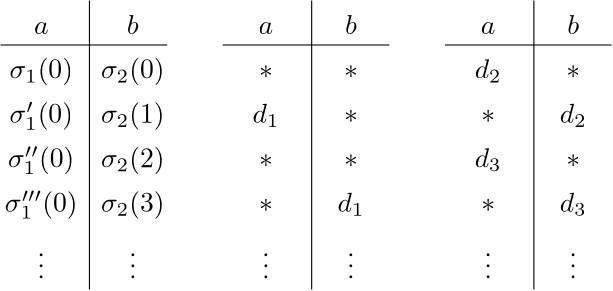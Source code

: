 <?xml version="1.0"?>
<!DOCTYPE ipe SYSTEM "ipe.dtd">
<ipe version="70206" creator="Ipe 7.2.7">
<info created="D:20180220120625" modified="D:20180220131934"/>
<ipestyle name="basic">
<symbol name="arrow/arc(spx)">
<path stroke="sym-stroke" fill="sym-stroke" pen="sym-pen">
0 0 m
-1 0.333 l
-1 -0.333 l
h
</path>
</symbol>
<symbol name="arrow/farc(spx)">
<path stroke="sym-stroke" fill="white" pen="sym-pen">
0 0 m
-1 0.333 l
-1 -0.333 l
h
</path>
</symbol>
<symbol name="arrow/ptarc(spx)">
<path stroke="sym-stroke" fill="sym-stroke" pen="sym-pen">
0 0 m
-1 0.333 l
-0.8 0 l
-1 -0.333 l
h
</path>
</symbol>
<symbol name="arrow/fptarc(spx)">
<path stroke="sym-stroke" fill="white" pen="sym-pen">
0 0 m
-1 0.333 l
-0.8 0 l
-1 -0.333 l
h
</path>
</symbol>
<symbol name="mark/circle(sx)" transformations="translations">
<path fill="sym-stroke">
0.6 0 0 0.6 0 0 e
0.4 0 0 0.4 0 0 e
</path>
</symbol>
<symbol name="mark/disk(sx)" transformations="translations">
<path fill="sym-stroke">
0.6 0 0 0.6 0 0 e
</path>
</symbol>
<symbol name="mark/fdisk(sfx)" transformations="translations">
<group>
<path fill="sym-fill">
0.5 0 0 0.5 0 0 e
</path>
<path fill="sym-stroke" fillrule="eofill">
0.6 0 0 0.6 0 0 e
0.4 0 0 0.4 0 0 e
</path>
</group>
</symbol>
<symbol name="mark/box(sx)" transformations="translations">
<path fill="sym-stroke" fillrule="eofill">
-0.6 -0.6 m
0.6 -0.6 l
0.6 0.6 l
-0.6 0.6 l
h
-0.4 -0.4 m
0.4 -0.4 l
0.4 0.4 l
-0.4 0.4 l
h
</path>
</symbol>
<symbol name="mark/square(sx)" transformations="translations">
<path fill="sym-stroke">
-0.6 -0.6 m
0.6 -0.6 l
0.6 0.6 l
-0.6 0.6 l
h
</path>
</symbol>
<symbol name="mark/fsquare(sfx)" transformations="translations">
<group>
<path fill="sym-fill">
-0.5 -0.5 m
0.5 -0.5 l
0.5 0.5 l
-0.5 0.5 l
h
</path>
<path fill="sym-stroke" fillrule="eofill">
-0.6 -0.6 m
0.6 -0.6 l
0.6 0.6 l
-0.6 0.6 l
h
-0.4 -0.4 m
0.4 -0.4 l
0.4 0.4 l
-0.4 0.4 l
h
</path>
</group>
</symbol>
<symbol name="mark/cross(sx)" transformations="translations">
<group>
<path fill="sym-stroke">
-0.43 -0.57 m
0.57 0.43 l
0.43 0.57 l
-0.57 -0.43 l
h
</path>
<path fill="sym-stroke">
-0.43 0.57 m
0.57 -0.43 l
0.43 -0.57 l
-0.57 0.43 l
h
</path>
</group>
</symbol>
<symbol name="arrow/fnormal(spx)">
<path stroke="sym-stroke" fill="white" pen="sym-pen">
0 0 m
-1 0.333 l
-1 -0.333 l
h
</path>
</symbol>
<symbol name="arrow/pointed(spx)">
<path stroke="sym-stroke" fill="sym-stroke" pen="sym-pen">
0 0 m
-1 0.333 l
-0.8 0 l
-1 -0.333 l
h
</path>
</symbol>
<symbol name="arrow/fpointed(spx)">
<path stroke="sym-stroke" fill="white" pen="sym-pen">
0 0 m
-1 0.333 l
-0.8 0 l
-1 -0.333 l
h
</path>
</symbol>
<symbol name="arrow/linear(spx)">
<path stroke="sym-stroke" pen="sym-pen">
-1 0.333 m
0 0 l
-1 -0.333 l
</path>
</symbol>
<symbol name="arrow/fdouble(spx)">
<path stroke="sym-stroke" fill="white" pen="sym-pen">
0 0 m
-1 0.333 l
-1 -0.333 l
h
-1 0 m
-2 0.333 l
-2 -0.333 l
h
</path>
</symbol>
<symbol name="arrow/double(spx)">
<path stroke="sym-stroke" fill="sym-stroke" pen="sym-pen">
0 0 m
-1 0.333 l
-1 -0.333 l
h
-1 0 m
-2 0.333 l
-2 -0.333 l
h
</path>
</symbol>
<pen name="heavier" value="0.8"/>
<pen name="fat" value="1.2"/>
<pen name="ultrafat" value="2"/>
<symbolsize name="large" value="5"/>
<symbolsize name="small" value="2"/>
<symbolsize name="tiny" value="1.1"/>
<arrowsize name="large" value="10"/>
<arrowsize name="small" value="5"/>
<arrowsize name="tiny" value="3"/>
<color name="red" value="1 0 0"/>
<color name="green" value="0 1 0"/>
<color name="blue" value="0 0 1"/>
<color name="yellow" value="1 1 0"/>
<color name="orange" value="1 0.647 0"/>
<color name="gold" value="1 0.843 0"/>
<color name="purple" value="0.627 0.125 0.941"/>
<color name="gray" value="0.745"/>
<color name="brown" value="0.647 0.165 0.165"/>
<color name="navy" value="0 0 0.502"/>
<color name="pink" value="1 0.753 0.796"/>
<color name="seagreen" value="0.18 0.545 0.341"/>
<color name="turquoise" value="0.251 0.878 0.816"/>
<color name="violet" value="0.933 0.51 0.933"/>
<color name="darkblue" value="0 0 0.545"/>
<color name="darkcyan" value="0 0.545 0.545"/>
<color name="darkgray" value="0.663"/>
<color name="darkgreen" value="0 0.392 0"/>
<color name="darkmagenta" value="0.545 0 0.545"/>
<color name="darkorange" value="1 0.549 0"/>
<color name="darkred" value="0.545 0 0"/>
<color name="lightblue" value="0.678 0.847 0.902"/>
<color name="lightcyan" value="0.878 1 1"/>
<color name="lightgray" value="0.827"/>
<color name="lightgreen" value="0.565 0.933 0.565"/>
<color name="lightyellow" value="1 1 0.878"/>
<dashstyle name="dashed" value="[4] 0"/>
<dashstyle name="dotted" value="[1 3] 0"/>
<dashstyle name="dash dotted" value="[4 2 1 2] 0"/>
<dashstyle name="dash dot dotted" value="[4 2 1 2 1 2] 0"/>
<textsize name="large" value="\large"/>
<textsize name="Large" value="\Large"/>
<textsize name="LARGE" value="\LARGE"/>
<textsize name="huge" value="\huge"/>
<textsize name="Huge" value="\Huge"/>
<textsize name="small" value="\small"/>
<textsize name="footnote" value="\footnotesize"/>
<textsize name="tiny" value="\tiny"/>
<textstyle name="center" begin="\begin{center}" end="\end{center}"/>
<textstyle name="itemize" begin="\begin{itemize}" end="\end{itemize}"/>
<textstyle name="item" begin="\begin{itemize}\item{}" end="\end{itemize}"/>
<gridsize name="4 pts" value="4"/>
<gridsize name="8 pts (~3 mm)" value="8"/>
<gridsize name="16 pts (~6 mm)" value="16"/>
<gridsize name="32 pts (~12 mm)" value="32"/>
<gridsize name="10 pts (~3.5 mm)" value="10"/>
<gridsize name="20 pts (~7 mm)" value="20"/>
<gridsize name="14 pts (~5 mm)" value="14"/>
<gridsize name="28 pts (~10 mm)" value="28"/>
<gridsize name="56 pts (~20 mm)" value="56"/>
<anglesize name="90 deg" value="90"/>
<anglesize name="60 deg" value="60"/>
<anglesize name="45 deg" value="45"/>
<anglesize name="30 deg" value="30"/>
<anglesize name="22.5 deg" value="22.5"/>
<opacity name="10%" value="0.1"/>
<opacity name="30%" value="0.3"/>
<opacity name="50%" value="0.5"/>
<opacity name="75%" value="0.75"/>
<tiling name="falling" angle="-60" step="4" width="1"/>
<tiling name="rising" angle="30" step="4" width="1"/>
</ipestyle>
<page>
<layer name="alpha"/>
<view layers="alpha" active="alpha"/>
<text layer="alpha" matrix="1 0 0 1 4 12" transformations="translations" pos="128 736" stroke="black" type="label" width="5.266" height="4.289" depth="0" valign="baseline" style="math">a</text>
<text matrix="1 0 0 1 5.45571 12" transformations="translations" pos="160 736" stroke="black" type="label" width="4.276" height="6.918" depth="0" valign="baseline" style="math">b</text>
<text matrix="1 0 0 1 -4.813 28" transformations="translations" pos="128 704" stroke="black" type="label" width="22.892" height="7.473" depth="2.49" valign="baseline" style="math">\sigma_1(0)</text>
<text matrix="1 0 0 1 -4.813 44" transformations="translations" pos="128 672" stroke="black" type="label" width="22.892" height="7.49" depth="2.49" valign="baseline" style="math">\sigma_1&apos;(0)</text>
<text matrix="1 0 0 1 -5.303 60" transformations="translations" pos="128 640" stroke="black" type="label" width="23.872" height="7.49" depth="2.49" valign="baseline" style="math">\sigma_1&apos;&apos;(0)</text>
<text matrix="1 0 0 1 -3.85229 28" transformations="translations" pos="160 704" stroke="black" type="label" width="22.892" height="7.473" depth="2.49" valign="baseline" style="math">\sigma_2(0)</text>
<text matrix="1 0 0 1 -3.85229 44" transformations="translations" pos="160 672" stroke="black" type="label" width="22.892" height="7.473" depth="2.49" valign="baseline" style="math">\sigma_2(1)</text>
<text matrix="1 0 0 1 -3.85229 60" transformations="translations" pos="160 640" stroke="black" type="label" width="22.892" height="7.473" depth="2.49" valign="baseline" style="math">\sigma_2(2)</text>
<text matrix="1 0 0 1 5.2495 52" transformations="translations" pos="128 608" stroke="black" type="label" width="2.767" height="14.999" depth="0" valign="baseline" style="math">\vdots</text>
<text matrix="1 0 0 1 6.21021 52" transformations="translations" pos="160 608" stroke="black" type="label" width="2.767" height="14.999" depth="0" valign="baseline" style="math">\vdots</text>
<path stroke="black">
120 744 m
180 744 l
</path>
<path stroke="black">
152 760 m
152 656 l
</path>
<text matrix="1 0 0 1 84.8926 12" transformations="translations" pos="128 736" stroke="black" type="label" width="5.266" height="4.289" depth="0" valign="baseline" style="math">a</text>
<text matrix="1 0 0 1 84 12" transformations="translations" pos="160 736" stroke="black" type="label" width="4.276" height="6.918" depth="0" valign="baseline" style="math">b</text>
<text matrix="1 0 0 1 85.0351 28" transformations="translations" pos="128 704" stroke="black" type="label" width="4.981" height="4.635" depth="0" valign="baseline" style="math">*</text>
<text matrix="1 0 0 1 82.6981 44" transformations="translations" pos="128 672" stroke="black" type="label" width="9.655" height="6.923" depth="1.49" valign="baseline" style="math">d_1</text>
<text matrix="1 0 0 1 85.0351 60" transformations="translations" pos="128 640" stroke="black" type="label" width="4.981" height="4.635" depth="0" valign="baseline" style="math">*</text>
<text matrix="1 0 0 1 83.6475 28" transformations="translations" pos="160 704" stroke="black" type="label" width="4.981" height="4.635" depth="0" valign="baseline" style="math">*</text>
<text matrix="1 0 0 1 83.6475 44" transformations="translations" pos="160 672" stroke="black" type="label" width="4.981" height="4.635" depth="0" valign="baseline" style="math">*</text>
<text matrix="1 0 0 1 83.6475 60" transformations="translations" pos="160 640" stroke="black" type="label" width="4.981" height="4.635" depth="0" valign="baseline" style="math">*</text>
<path matrix="1 0 0 1 80 0" stroke="black">
120 744 m
180 744 l
</path>
<path stroke="black">
232 760 m
232 656 l
</path>
<text matrix="1 0 0 1 85.0351 44" transformations="translations" pos="128 640" stroke="black" type="label" width="4.981" height="4.635" depth="0" valign="baseline" style="math">*</text>
<text matrix="1 0 0 1 81.3105 44" transformations="translations" pos="160 640" stroke="black" type="label" width="9.655" height="6.923" depth="1.49" valign="baseline" style="math">d_1</text>
<text matrix="1 0 0 1 -6.4515 44" transformations="translations" pos="128 640" stroke="black" type="label" width="26.169" height="7.49" depth="2.49" valign="baseline" style="math">\sigma_1&apos;&apos;&apos;(0)</text>
<text matrix="1 0 0 1 -3.85229 44" transformations="translations" pos="160 640" stroke="black" type="label" width="22.892" height="7.473" depth="2.49" valign="baseline" style="math">\sigma_2(3)</text>
<text matrix="1 0 0 1 86.1421 52" transformations="translations" pos="128 608" stroke="black" type="label" width="2.767" height="14.999" depth="0" valign="baseline" style="math">\vdots</text>
<text matrix="1 0 0 1 84.7545 52" transformations="translations" pos="160 608" stroke="black" type="label" width="2.767" height="14.999" depth="0" valign="baseline" style="math">\vdots</text>
<text matrix="1 0 0 1 164.893 12" transformations="translations" pos="128 736" stroke="black" type="label" width="5.266" height="4.289" depth="0" valign="baseline" style="math">a</text>
<text matrix="1 0 0 1 164 12" transformations="translations" pos="160 736" stroke="black" type="label" width="4.276" height="6.918" depth="0" valign="baseline" style="math">b</text>
<text matrix="1 0 0 1 162.698 28" transformations="translations" pos="128 704" stroke="black" type="label" width="9.655" height="6.923" depth="1.49" valign="baseline" style="math">d_2</text>
<text matrix="1 0 0 1 165.035 44" transformations="translations" pos="128 672" stroke="black" type="label" width="4.981" height="4.635" depth="0" valign="baseline" style="math">*</text>
<text matrix="1 0 0 1 162.698 60" transformations="translations" pos="128 640" stroke="black" type="label" width="9.655" height="6.923" depth="1.49" valign="baseline" style="math">d_3</text>
<text matrix="1 0 0 1 163.648 28" transformations="translations" pos="160 704" stroke="black" type="label" width="4.981" height="4.635" depth="0" valign="baseline" style="math">*</text>
<text matrix="1 0 0 1 161.311 44" transformations="translations" pos="160 672" stroke="black" type="label" width="9.655" height="6.923" depth="1.49" valign="baseline" style="math">d_2</text>
<text matrix="1 0 0 1 163.648 60" transformations="translations" pos="160 640" stroke="black" type="label" width="4.981" height="4.635" depth="0" valign="baseline" style="math">*</text>
<path matrix="1 0 0 1 160 0" stroke="black">
120 744 m
180 744 l
</path>
<path matrix="1 0 0 1 80 0" stroke="black">
232 760 m
232 656 l
</path>
<text matrix="1 0 0 1 165.035 44" transformations="translations" pos="128 640" stroke="black" type="label" width="4.981" height="4.635" depth="0" valign="baseline" style="math">*</text>
<text matrix="1 0 0 1 161.311 44" transformations="translations" pos="160 640" stroke="black" type="label" width="9.655" height="6.923" depth="1.49" valign="baseline" style="math">d_3</text>
<text matrix="1 0 0 1 166.142 52" transformations="translations" pos="128 608" stroke="black" type="label" width="2.767" height="14.999" depth="0" valign="baseline" style="math">\vdots</text>
<text matrix="1 0 0 1 164.755 52" transformations="translations" pos="160 608" stroke="black" type="label" width="2.767" height="14.999" depth="0" valign="baseline" style="math">\vdots</text>
</page>
</ipe>
